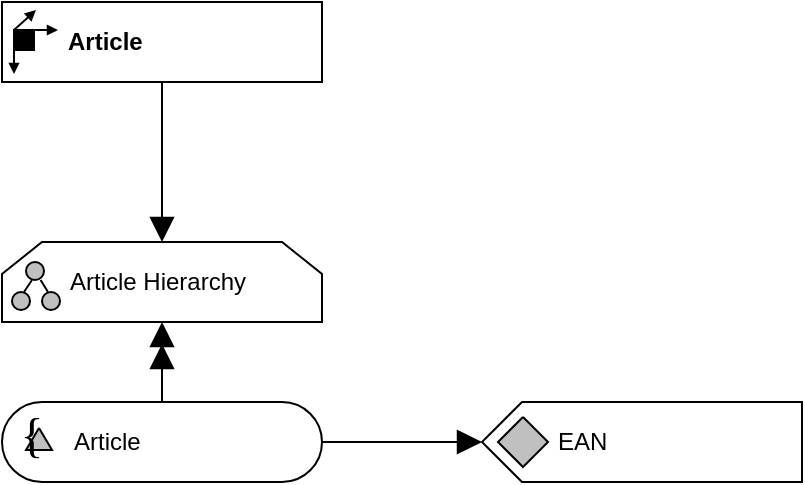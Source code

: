<mxfile version="25.0.3">
  <diagram name="Seite-1" id="cmjtFGBsrzoJxlSvmhTh">
    <mxGraphModel dx="2586" dy="1394" grid="1" gridSize="10" guides="1" tooltips="1" connect="1" arrows="1" fold="1" page="1" pageScale="1" pageWidth="827" pageHeight="1169" math="0" shadow="0">
      <root>
        <mxCell id="0" />
        <mxCell id="1" parent="0" />
        <object label="Article" btelligentShapeType="Dimension" btelligentLibrary="ADAPT" id="3ULKT6b0YpKw7mlDAFzM-1">
          <mxCell style="group;fillColor=default;verticalAlign=middle;align=left;spacingLeft=31;fontStyle=1;connectable=1;whiteSpace=wrap;" vertex="1" connectable="0" parent="1">
            <mxGeometry x="120" y="120" width="160" height="40" as="geometry" />
          </mxCell>
        </object>
        <object label="GGG" id="3ULKT6b0YpKw7mlDAFzM-2">
          <mxCell style="rounded=0;whiteSpace=wrap;html=1;noLabel=1;container=0;editable=0;movable=1;resizable=1;rotatable=1;deletable=1;locked=0;connectable=0;fillColor=none;" vertex="1" parent="3ULKT6b0YpKw7mlDAFzM-1">
            <mxGeometry width="160" height="40" as="geometry" />
          </mxCell>
        </object>
        <mxCell id="3ULKT6b0YpKw7mlDAFzM-3" value="" style="rounded=0;whiteSpace=wrap;html=1;fillColor=#000000;fontColor=#ffffff;strokeColor=#000000;strokeWidth=1;deletable=1;cloneable=0;movable=1;editable=1;resizable=1;rotatable=1;locked=0;connectable=1;container=0;expand=0;recursiveResize=0;allowArrows=0;" vertex="1" parent="3ULKT6b0YpKw7mlDAFzM-1">
          <mxGeometry x="6.0" y="14" width="10" height="10" as="geometry" />
        </mxCell>
        <mxCell id="3ULKT6b0YpKw7mlDAFzM-4" value="" style="endArrow=block;html=1;rounded=0;endFill=1;startSize=2;endSize=3;strokeWidth=1;deletable=1;cloneable=0;movable=1;editable=1;resizable=1;rotatable=1;locked=0;connectable=1;" edge="1" parent="3ULKT6b0YpKw7mlDAFzM-1">
          <mxGeometry width="50" height="50" relative="1" as="geometry">
            <mxPoint x="15.0" y="14" as="sourcePoint" />
            <mxPoint x="28.0" y="14" as="targetPoint" />
          </mxGeometry>
        </mxCell>
        <mxCell id="3ULKT6b0YpKw7mlDAFzM-5" value="" style="endArrow=block;html=1;rounded=0;endFill=1;startSize=2;endSize=3;strokeWidth=1;deletable=1;cloneable=0;movable=1;editable=1;resizable=1;rotatable=1;locked=0;connectable=1;" edge="1" parent="3ULKT6b0YpKw7mlDAFzM-1">
          <mxGeometry width="50" height="50" relative="1" as="geometry">
            <mxPoint x="6.0" y="22" as="sourcePoint" />
            <mxPoint x="6.0" y="36" as="targetPoint" />
          </mxGeometry>
        </mxCell>
        <mxCell id="3ULKT6b0YpKw7mlDAFzM-6" value="" style="endArrow=block;html=1;rounded=0;endFill=1;startSize=2;endSize=3;strokeWidth=1;deletable=1;cloneable=0;movable=1;editable=1;resizable=1;rotatable=1;locked=0;connectable=1;" edge="1" parent="3ULKT6b0YpKw7mlDAFzM-1">
          <mxGeometry width="50" height="50" relative="1" as="geometry">
            <mxPoint x="6.0" y="14" as="sourcePoint" />
            <mxPoint x="17.0" y="4" as="targetPoint" />
          </mxGeometry>
        </mxCell>
        <object label="Article Hierarchy" btelligentShapeType="Hierarchy" btelligentLibrary="ADAPT" id="3ULKT6b0YpKw7mlDAFzM-13">
          <mxCell style="group;fillColor=default;verticalAlign=middle;align=left;spacingLeft=32;connectable=1;whiteSpace=wrap;" vertex="1" connectable="0" parent="1">
            <mxGeometry x="120" y="240" width="160" height="40" as="geometry" />
          </mxCell>
        </object>
        <mxCell id="3ULKT6b0YpKw7mlDAFzM-14" value="Hierarchy" style="shape=loopLimit;whiteSpace=wrap;html=1;size=20;verticalAlign=middle;spacingLeft=37;align=left;container=0;fillColor=none;noLabel=1;editable=0;movable=1;resizable=1;rotatable=1;deletable=1;locked=0;connectable=0;" vertex="1" parent="3ULKT6b0YpKw7mlDAFzM-13">
          <mxGeometry width="160" height="40" as="geometry" />
        </mxCell>
        <mxCell id="3ULKT6b0YpKw7mlDAFzM-15" value="" style="group;movable=1;resizable=1;rotatable=1;deletable=1;editable=1;locked=0;connectable=1;" vertex="1" connectable="0" parent="3ULKT6b0YpKw7mlDAFzM-13">
          <mxGeometry x="5" y="10" width="24" height="24" as="geometry" />
        </mxCell>
        <mxCell id="3ULKT6b0YpKw7mlDAFzM-16" style="vsdxID=8;fillColor=#C0C0C0;gradientColor=none;shape=stencil(rVFBDsIwDHtNj5VCK14wxj8ilm0VZZ3SAuX3tAoIBhwQ4mbHjhMlyjZxxJmUgZg47OnsujQqu1HGuGkkdqkgZVtlmz4wDRyOUyd8xuqs6BBONSFLH9QOAxdha6FbcSLvisR5oQEvvfegFXyMgqwxu6g5JEwuTIupHnkgXcbo3uNwyxEpnonmt/Ivi/1nLfhirQIeZ+6d9/KlZ/31LaUkL7XtFQ==);strokeColor=#000000;spacingTop=-3;spacingBottom=-3;spacingLeft=-3;spacingRight=-3;points=[];labelBackgroundColor=none;rounded=0;html=1;whiteSpace=wrap;container=0;" vertex="1" parent="3ULKT6b0YpKw7mlDAFzM-15">
          <mxGeometry y="15" width="9" height="9" as="geometry" />
        </mxCell>
        <mxCell id="3ULKT6b0YpKw7mlDAFzM-17" style="vsdxID=9;fillColor=#C0C0C0;gradientColor=none;shape=stencil(rVFBDsIwDHtNj5VCK14wxj8ilm0VZZ3SAuX3tAoIBhwQ4mbHjhMlyjZxxJmUgZg47OnsujQqu1HGuGkkdqkgZVtlmz4wDRyOUyd8xuqs6BBONSFLH9QOAxdha6FbcSLvisR5oQEvvfegFXyMgqwxu6g5JEwuTIupHnkgXcbo3uNwyxEpnonmt/Ivi/1nLfhirQIeZ+6d9/KlZ/31LaUkL7XtFQ==);strokeColor=#000000;spacingTop=-3;spacingBottom=-3;spacingLeft=-3;spacingRight=-3;points=[];labelBackgroundColor=none;rounded=0;html=1;whiteSpace=wrap;container=0;" vertex="1" parent="3ULKT6b0YpKw7mlDAFzM-15">
          <mxGeometry x="15" y="15" width="9" height="9" as="geometry" />
        </mxCell>
        <mxCell id="3ULKT6b0YpKw7mlDAFzM-18" style="vsdxID=10;fillColor=#C0C0C0;gradientColor=none;shape=stencil(rVFBDsIwDHtNj5VCK14wxj8ilm0VZZ3SAuX3tAoIBhwQ4mbHjhMlyjZxxJmUgZg47OnsujQqu1HGuGkkdqkgZVtlmz4wDRyOUyd8xuqs6BBONSFLH9QOAxdha6FbcSLvisR5oQEvvfegFXyMgqwxu6g5JEwuTIupHnkgXcbo3uNwyxEpnonmt/Ivi/1nLfhirQIeZ+6d9/KlZ/31LaUkL7XtFQ==);strokeColor=#000000;spacingTop=-3;spacingBottom=-3;spacingLeft=-3;spacingRight=-3;points=[];labelBackgroundColor=none;rounded=0;html=1;whiteSpace=wrap;container=0;" vertex="1" parent="3ULKT6b0YpKw7mlDAFzM-15">
          <mxGeometry x="7" width="9" height="9" as="geometry" />
        </mxCell>
        <mxCell id="3ULKT6b0YpKw7mlDAFzM-19" value="" style="vsdxID=11;edgeStyle=none;startArrow=none;endArrow=none;startSize=5;endSize=5;strokeColor=#000000;spacingTop=-3;spacingBottom=-3;spacingLeft=-3;spacingRight=-3;verticalAlign=middle;html=1;labelBackgroundColor=none;rounded=0;" edge="1" parent="3ULKT6b0YpKw7mlDAFzM-15">
          <mxGeometry relative="1" as="geometry">
            <Array as="points" />
            <mxPoint x="6" y="15" as="sourcePoint" />
            <mxPoint x="10" y="9" as="targetPoint" />
          </mxGeometry>
        </mxCell>
        <mxCell id="3ULKT6b0YpKw7mlDAFzM-20" value="" style="vsdxID=12;edgeStyle=none;startArrow=none;endArrow=none;startSize=5;endSize=5;strokeColor=#000000;spacingTop=-3;spacingBottom=-3;spacingLeft=-3;spacingRight=-3;verticalAlign=middle;html=1;labelBackgroundColor=none;rounded=0;" edge="1" parent="3ULKT6b0YpKw7mlDAFzM-15" target="3ULKT6b0YpKw7mlDAFzM-18">
          <mxGeometry relative="1" as="geometry">
            <Array as="points" />
            <mxPoint x="18" y="15" as="sourcePoint" />
            <mxPoint x="15" y="9" as="targetPoint" />
          </mxGeometry>
        </mxCell>
        <object label="Article" btelligentShapeType="HierarchyLevel" btelligentLibrary="ADAPT" id="3ULKT6b0YpKw7mlDAFzM-21">
          <mxCell style="group;fillColor=default;verticalAlign=middle;align=left;spacingLeft=34;connectable=1;whiteSpace=wrap;" vertex="1" connectable="0" parent="1">
            <mxGeometry x="120" y="320" width="160" height="40" as="geometry" />
          </mxCell>
        </object>
        <mxCell id="3ULKT6b0YpKw7mlDAFzM-22" value="" style="group;movable=0;resizable=0;rotatable=0;deletable=0;editable=0;locked=1;connectable=0;" vertex="1" connectable="0" parent="3ULKT6b0YpKw7mlDAFzM-21">
          <mxGeometry x="3" y="2" width="30" height="30" as="geometry" />
        </mxCell>
        <mxCell id="3ULKT6b0YpKw7mlDAFzM-23" value="&lt;div style=&quot;font-size: 1px&quot;&gt;&lt;/div&gt;" style="verticalAlign=middle;align=center;overflow=width;vsdxID=9;fillColor=#C0C0C0;gradientColor=none;shape=stencil(UzV2Ls5ILEhVNTIoLinKz04tz0wpyVA1dlE1MsrMy0gtyiwBslSNXVWNndPyi1LTi/JL81Ig/IJEkEoQKze/DGRCBUSfqQFIi5FBJYQL4blBVOZk5iGpRFVoaIBHKUySKMX4XABkIByelpmTA/E3sjy6R4FCkEAydgUA);strokeColor=#000000;spacingTop=-3;spacingBottom=-3;spacingLeft=-3;spacingRight=-3;points=[];labelBackgroundColor=none;rounded=0;html=1;whiteSpace=wrap;container=0;" vertex="1" parent="3ULKT6b0YpKw7mlDAFzM-22">
          <mxGeometry x="9" y="11" width="13" height="11" as="geometry" />
        </mxCell>
        <mxCell id="3ULKT6b0YpKw7mlDAFzM-24" value="&lt;div style=&quot;font-size: 24px;&quot;&gt;&lt;font style=&quot;font-size: 24px; font-family: Calibri; color: rgb(0, 0, 0); direction: ltr; letter-spacing: 0px; line-height: 120%; opacity: 1;&quot;&gt;{&amp;nbsp;  }&lt;br style=&quot;font-size: 24px;&quot;&gt;&lt;/font&gt;&lt;/div&gt;" style="verticalAlign=middle;align=center;overflow=width;vsdxID=10;fillColor=none;gradientColor=none;shape=stencil(nZBLDoAgDERP0z3SIyjew0SURgSD+Lu9kMZoXLhwN9O+tukAlrNpJg1SzDH4QW/URgNYgZTkjA4UkwJUgGXng+6DX1zLfmoymdXo17xh5zmRJ6Q42BWCfc2oJfdAr+Yv+AP9Cb7OJ3H/2JG1HNGz/84klThPVCc=);strokeColor=none;spacingTop=0;spacingBottom=0;spacingLeft=0;spacingRight=0;points=[];labelBackgroundColor=none;rounded=0;html=1;whiteSpace=wrap;container=0;fontSize=24;fontStyle=0;horizontal=1;" vertex="1" parent="3ULKT6b0YpKw7mlDAFzM-22">
          <mxGeometry width="30" height="30" as="geometry" />
        </mxCell>
        <object label="" ADAPT="Hierarchy Level" id="3ULKT6b0YpKw7mlDAFzM-25">
          <mxCell style="rounded=1;whiteSpace=wrap;html=1;arcSize=50;fillColor=none;noLabel=1;connectable=0;editable=0;" vertex="1" parent="3ULKT6b0YpKw7mlDAFzM-21">
            <mxGeometry width="160" height="40" as="geometry" />
          </mxCell>
        </object>
        <UserObject label="" btelligentShapeType="LoosePrecedence" btelligentLibrary="ADAPT" id="3ULKT6b0YpKw7mlDAFzM-26">
          <mxCell style="vsdxID=5;startArrow=none;endArrow=block;startSize=10;endSize=10;strokeColor=#000000;spacingTop=2;spacingBottom=2;spacingLeft=2;spacingRight=2;verticalAlign=middle;html=1;labelBackgroundColor=#FFFFFF;rounded=1;jumpStyle=arc;startFill=0;endFill=1;fontStyle=2;labelBorderColor=none;edgeStyle=orthogonalEdgeStyle;" edge="1" parent="1" source="3ULKT6b0YpKw7mlDAFzM-1" target="3ULKT6b0YpKw7mlDAFzM-13">
            <mxGeometry relative="1" as="geometry">
              <mxPoint x="410" y="610" as="sourcePoint" />
              <mxPoint x="410" y="670" as="targetPoint" />
              <mxPoint as="offset" />
            </mxGeometry>
          </mxCell>
        </UserObject>
        <UserObject label="" btelligentLibrary="ADAPT" btelligentShapeType="StrictPrecedence" id="3ULKT6b0YpKw7mlDAFzM-27">
          <mxCell style="vsdxID=5;edgeStyle=orthogonalEdgeStyle;startArrow=doubleBlock;endArrow=none;startSize=10;endSize=0;strokeColor=#000000;spacingTop=2;spacingBottom=2;spacingLeft=2;spacingRight=2;verticalAlign=middle;html=1;labelBackgroundColor=#FFFFFF;rounded=1;jumpStyle=arc;startFill=1;fontStyle=2" edge="1" parent="1" source="3ULKT6b0YpKw7mlDAFzM-13" target="3ULKT6b0YpKw7mlDAFzM-21">
            <mxGeometry x="0.25" relative="1" as="geometry">
              <mxPoint x="410" y="600" as="sourcePoint" />
              <mxPoint x="410" y="680" as="targetPoint" />
              <mxPoint as="offset" />
            </mxGeometry>
          </mxCell>
        </UserObject>
        <object label="EAN" btelligentShapeType="Attribute" btelligentLibrary="ADAPT" id="3ULKT6b0YpKw7mlDAFzM-28">
          <mxCell style="group;fillColor=default;connectable=1;verticalAlign=middle;align=left;spacingLeft=36;whiteSpace=wrap;spacingRight=2;" vertex="1" connectable="0" parent="1">
            <mxGeometry x="360" y="320" width="160" height="40" as="geometry" />
          </mxCell>
        </object>
        <object label="" ADAPT="Attribute" id="3ULKT6b0YpKw7mlDAFzM-29">
          <mxCell style="shape=singleArrow;direction=west;whiteSpace=wrap;html=1;arrowWidth=1;arrowSize=0.125;align=left;spacingLeft=37;container=0;fillColor=none;noLabel=1;connectable=0;editable=0;" vertex="1" parent="3ULKT6b0YpKw7mlDAFzM-28">
            <mxGeometry width="160" height="40" as="geometry" />
          </mxCell>
        </object>
        <mxCell id="3ULKT6b0YpKw7mlDAFzM-30" style="vsdxID=7;fillColor=#C0C0C0;gradientColor=none;shape=stencil(nZBNDoQgDIVP0z3SeALFe5iI0gwDBvHv9kIaM+rCxezea7++pA+wmkw7apBiisF/9EpdNIA1SEnO6EAxKUAFWPU+6CH42XXsxzaTWX39khM2vitFPpFiZ8uuYdKSu5B3sHwhH5mFeGHP5R+5NzKJ34s9WcsNXffPStKI60R1AA==);strokeColor=#000000;spacingTop=-3;spacingBottom=-3;spacingLeft=-3;spacingRight=-3;points=[];labelBackgroundColor=none;rounded=0;html=1;whiteSpace=wrap;container=0;" vertex="1" parent="3ULKT6b0YpKw7mlDAFzM-28">
          <mxGeometry x="8" y="7.5" width="25" height="25" as="geometry" />
        </mxCell>
        <UserObject label="" btelligentShapeType="LoosePrecedence" btelligentLibrary="ADAPT" id="3ULKT6b0YpKw7mlDAFzM-31">
          <mxCell style="vsdxID=5;startArrow=none;endArrow=block;startSize=10;endSize=10;strokeColor=#000000;spacingTop=2;spacingBottom=2;spacingLeft=2;spacingRight=2;verticalAlign=middle;html=1;labelBackgroundColor=#FFFFFF;rounded=1;jumpStyle=arc;startFill=0;endFill=1;fontStyle=2;labelBorderColor=none;edgeStyle=orthogonalEdgeStyle;" edge="1" parent="1" source="3ULKT6b0YpKw7mlDAFzM-21" target="3ULKT6b0YpKw7mlDAFzM-28">
            <mxGeometry relative="1" as="geometry">
              <mxPoint x="410" y="610" as="sourcePoint" />
              <mxPoint x="410" y="670" as="targetPoint" />
              <mxPoint as="offset" />
            </mxGeometry>
          </mxCell>
        </UserObject>
      </root>
    </mxGraphModel>
  </diagram>
</mxfile>
